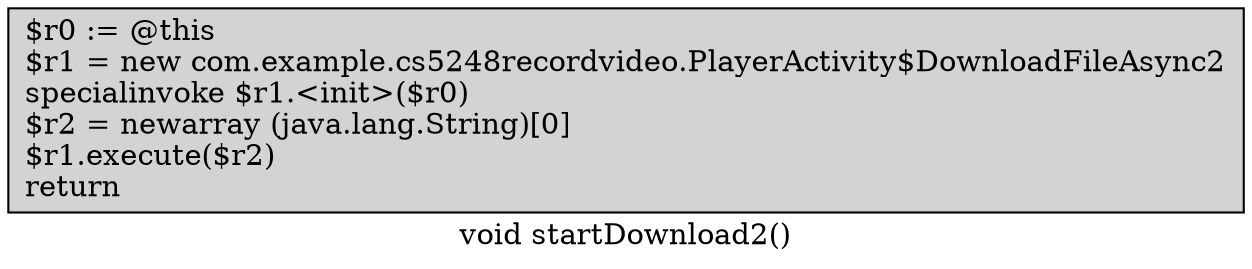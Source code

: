 digraph "void startDownload2()" {
    label="void startDownload2()";
    node [shape=box];
    "0" [style=filled,fillcolor=gray,style=filled,fillcolor=lightgray,label="$r0 := @this\l$r1 = new com.example.cs5248recordvideo.PlayerActivity$DownloadFileAsync2\lspecialinvoke $r1.<init>($r0)\l$r2 = newarray (java.lang.String)[0]\l$r1.execute($r2)\lreturn\l",];
}
